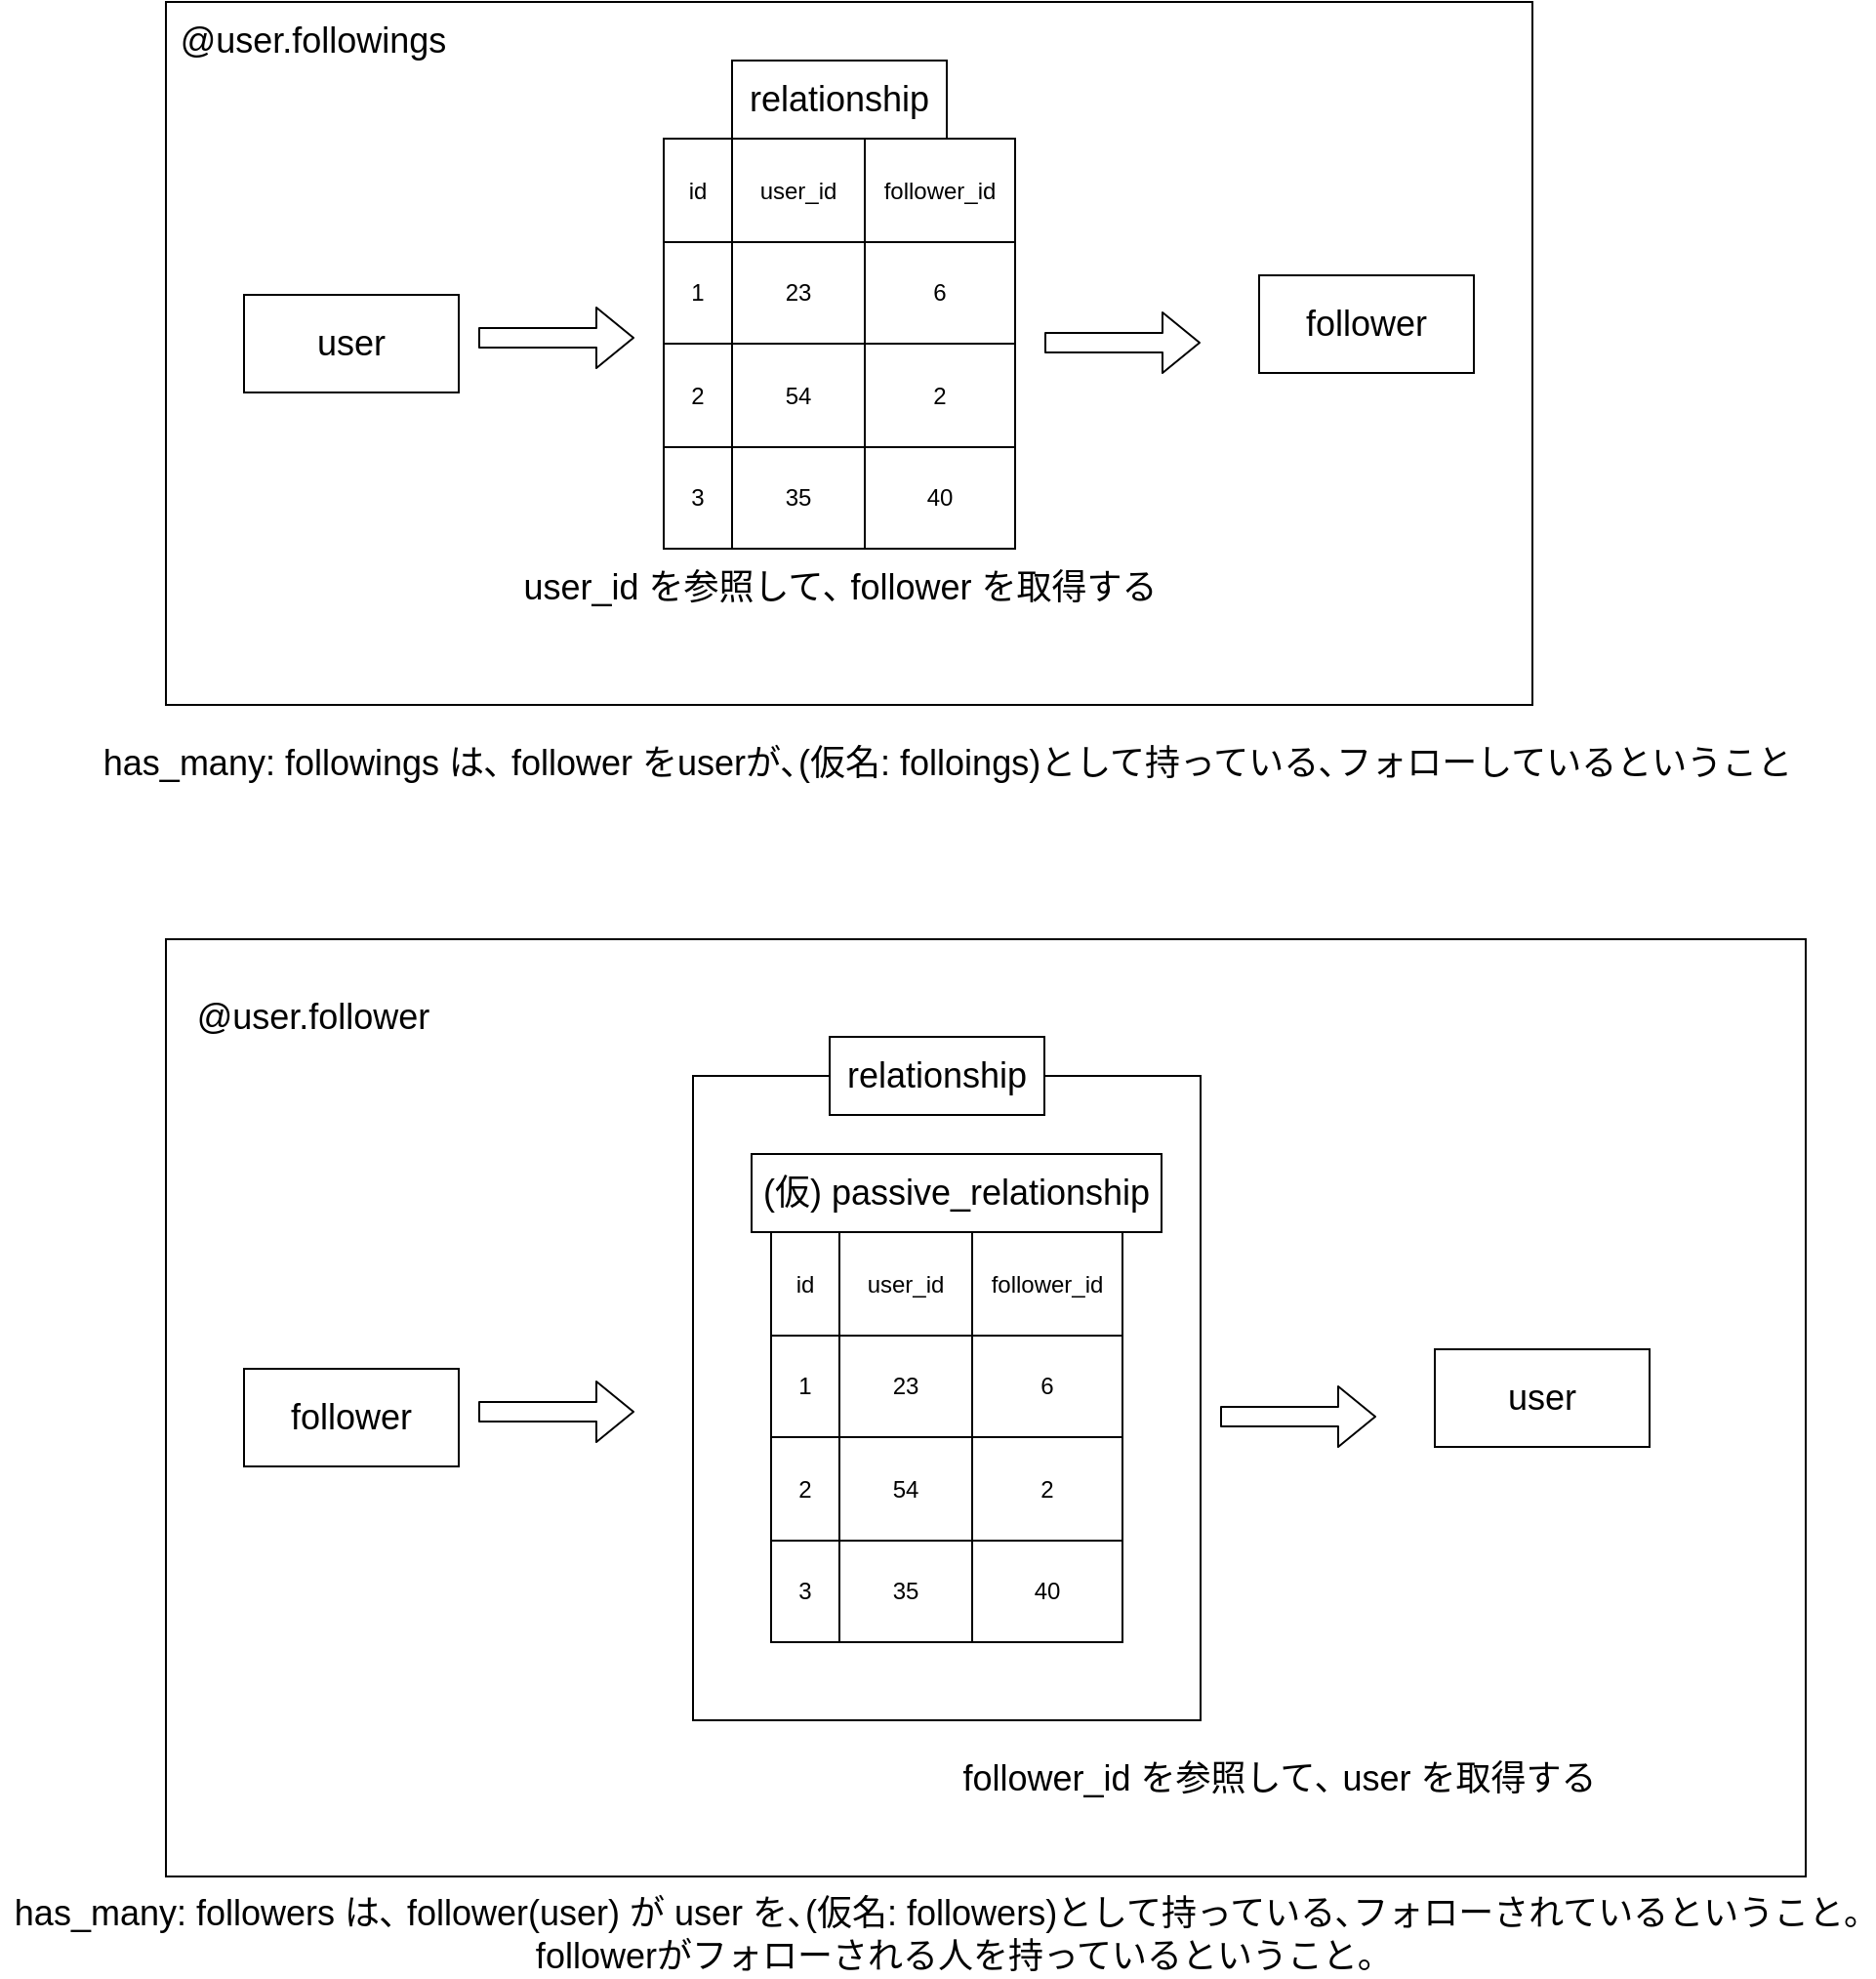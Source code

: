 <mxfile>
    <diagram id="zkdBJNX5jDolvNP3K11z" name="ページ1">
        <mxGraphModel dx="2159" dy="610" grid="1" gridSize="10" guides="1" tooltips="1" connect="1" arrows="1" fold="1" page="1" pageScale="1" pageWidth="850" pageHeight="1100" math="0" shadow="0">
            <root>
                <mxCell id="0"/>
                <mxCell id="1" parent="0"/>
                <mxCell id="32" value="" style="whiteSpace=wrap;html=1;" vertex="1" parent="1">
                    <mxGeometry x="30" y="540" width="840" height="480" as="geometry"/>
                </mxCell>
                <mxCell id="58" value="" style="whiteSpace=wrap;html=1;" vertex="1" parent="1">
                    <mxGeometry x="300" y="610" width="260" height="330" as="geometry"/>
                </mxCell>
                <mxCell id="26" value="" style="whiteSpace=wrap;html=1;" vertex="1" parent="1">
                    <mxGeometry x="30" y="60" width="700" height="360" as="geometry"/>
                </mxCell>
                <mxCell id="2" value="&lt;font style=&quot;font-size: 18px&quot;&gt;user&lt;/font&gt;" style="whiteSpace=wrap;html=1;" vertex="1" parent="1">
                    <mxGeometry x="70" y="210" width="110" height="50" as="geometry"/>
                </mxCell>
                <mxCell id="3" value="&lt;span style=&quot;font-size: 18px&quot;&gt;relationship&lt;/span&gt;" style="whiteSpace=wrap;html=1;" vertex="1" parent="1">
                    <mxGeometry x="320" y="90" width="110" height="40" as="geometry"/>
                </mxCell>
                <mxCell id="4" value="" style="shape=table;html=1;whiteSpace=wrap;startSize=0;container=1;collapsible=0;childLayout=tableLayout;" vertex="1" parent="1">
                    <mxGeometry x="285" y="130" width="180" height="210" as="geometry"/>
                </mxCell>
                <mxCell id="5" value="" style="shape=partialRectangle;html=1;whiteSpace=wrap;collapsible=0;dropTarget=0;pointerEvents=0;fillColor=none;top=0;left=0;bottom=0;right=0;points=[[0,0.5],[1,0.5]];portConstraint=eastwest;" vertex="1" parent="4">
                    <mxGeometry width="180" height="53" as="geometry"/>
                </mxCell>
                <mxCell id="6" value="id" style="shape=partialRectangle;html=1;whiteSpace=wrap;connectable=0;overflow=hidden;fillColor=none;top=0;left=0;bottom=0;right=0;" vertex="1" parent="5">
                    <mxGeometry width="35" height="53" as="geometry"/>
                </mxCell>
                <mxCell id="7" value="user_id" style="shape=partialRectangle;html=1;whiteSpace=wrap;connectable=0;overflow=hidden;fillColor=none;top=0;left=0;bottom=0;right=0;" vertex="1" parent="5">
                    <mxGeometry x="35" width="68" height="53" as="geometry"/>
                </mxCell>
                <mxCell id="8" value="follower_id" style="shape=partialRectangle;html=1;whiteSpace=wrap;connectable=0;overflow=hidden;fillColor=none;top=0;left=0;bottom=0;right=0;" vertex="1" parent="5">
                    <mxGeometry x="103" width="77" height="53" as="geometry"/>
                </mxCell>
                <mxCell id="9" value="" style="shape=partialRectangle;html=1;whiteSpace=wrap;collapsible=0;dropTarget=0;pointerEvents=0;fillColor=none;top=0;left=0;bottom=0;right=0;points=[[0,0.5],[1,0.5]];portConstraint=eastwest;" vertex="1" parent="4">
                    <mxGeometry y="53" width="180" height="52" as="geometry"/>
                </mxCell>
                <mxCell id="10" value="1" style="shape=partialRectangle;html=1;whiteSpace=wrap;connectable=0;overflow=hidden;fillColor=none;top=0;left=0;bottom=0;right=0;" vertex="1" parent="9">
                    <mxGeometry width="35" height="52" as="geometry"/>
                </mxCell>
                <mxCell id="11" value="23" style="shape=partialRectangle;html=1;whiteSpace=wrap;connectable=0;overflow=hidden;fillColor=none;top=0;left=0;bottom=0;right=0;" vertex="1" parent="9">
                    <mxGeometry x="35" width="68" height="52" as="geometry"/>
                </mxCell>
                <mxCell id="12" value="6" style="shape=partialRectangle;html=1;whiteSpace=wrap;connectable=0;overflow=hidden;fillColor=none;top=0;left=0;bottom=0;right=0;" vertex="1" parent="9">
                    <mxGeometry x="103" width="77" height="52" as="geometry"/>
                </mxCell>
                <mxCell id="13" value="" style="shape=partialRectangle;html=1;whiteSpace=wrap;collapsible=0;dropTarget=0;pointerEvents=0;fillColor=none;top=0;left=0;bottom=0;right=0;points=[[0,0.5],[1,0.5]];portConstraint=eastwest;" vertex="1" parent="4">
                    <mxGeometry y="105" width="180" height="53" as="geometry"/>
                </mxCell>
                <mxCell id="14" value="2" style="shape=partialRectangle;html=1;whiteSpace=wrap;connectable=0;overflow=hidden;fillColor=none;top=0;left=0;bottom=0;right=0;" vertex="1" parent="13">
                    <mxGeometry width="35" height="53" as="geometry"/>
                </mxCell>
                <mxCell id="15" value="54" style="shape=partialRectangle;html=1;whiteSpace=wrap;connectable=0;overflow=hidden;fillColor=none;top=0;left=0;bottom=0;right=0;" vertex="1" parent="13">
                    <mxGeometry x="35" width="68" height="53" as="geometry"/>
                </mxCell>
                <mxCell id="16" value="2" style="shape=partialRectangle;html=1;whiteSpace=wrap;connectable=0;overflow=hidden;fillColor=none;top=0;left=0;bottom=0;right=0;" vertex="1" parent="13">
                    <mxGeometry x="103" width="77" height="53" as="geometry"/>
                </mxCell>
                <mxCell id="17" value="" style="shape=partialRectangle;html=1;whiteSpace=wrap;collapsible=0;dropTarget=0;pointerEvents=0;fillColor=none;top=0;left=0;bottom=0;right=0;points=[[0,0.5],[1,0.5]];portConstraint=eastwest;" vertex="1" parent="4">
                    <mxGeometry y="158" width="180" height="52" as="geometry"/>
                </mxCell>
                <mxCell id="18" value="3" style="shape=partialRectangle;html=1;whiteSpace=wrap;connectable=0;overflow=hidden;fillColor=none;top=0;left=0;bottom=0;right=0;" vertex="1" parent="17">
                    <mxGeometry width="35" height="52" as="geometry"/>
                </mxCell>
                <mxCell id="19" value="35" style="shape=partialRectangle;html=1;whiteSpace=wrap;connectable=0;overflow=hidden;fillColor=none;top=0;left=0;bottom=0;right=0;" vertex="1" parent="17">
                    <mxGeometry x="35" width="68" height="52" as="geometry"/>
                </mxCell>
                <mxCell id="20" value="40" style="shape=partialRectangle;html=1;whiteSpace=wrap;connectable=0;overflow=hidden;fillColor=none;top=0;left=0;bottom=0;right=0;" vertex="1" parent="17">
                    <mxGeometry x="103" width="77" height="52" as="geometry"/>
                </mxCell>
                <mxCell id="22" value="&lt;font style=&quot;font-size: 18px&quot;&gt;follower&lt;/font&gt;" style="whiteSpace=wrap;html=1;" vertex="1" parent="1">
                    <mxGeometry x="590" y="200" width="110" height="50" as="geometry"/>
                </mxCell>
                <mxCell id="23" value="&lt;font style=&quot;font-size: 18px&quot;&gt;@user.followings&lt;/font&gt;" style="text;html=1;align=center;verticalAlign=middle;resizable=0;points=[];autosize=1;" vertex="1" parent="1">
                    <mxGeometry x="30" y="70" width="150" height="20" as="geometry"/>
                </mxCell>
                <mxCell id="24" value="&lt;font style=&quot;font-size: 18px&quot;&gt;user_id を参照して､ follower を取得する&lt;/font&gt;" style="text;html=1;align=center;verticalAlign=middle;resizable=0;points=[];autosize=1;" vertex="1" parent="1">
                    <mxGeometry x="205" y="350" width="340" height="20" as="geometry"/>
                </mxCell>
                <mxCell id="30" value="" style="shape=flexArrow;endArrow=classic;html=1;" edge="1" parent="1">
                    <mxGeometry width="50" height="50" relative="1" as="geometry">
                        <mxPoint x="190" y="232" as="sourcePoint"/>
                        <mxPoint x="270" y="232" as="targetPoint"/>
                    </mxGeometry>
                </mxCell>
                <mxCell id="31" value="" style="shape=flexArrow;endArrow=classic;html=1;" edge="1" parent="1">
                    <mxGeometry width="50" height="50" relative="1" as="geometry">
                        <mxPoint x="480" y="234.5" as="sourcePoint"/>
                        <mxPoint x="560" y="234.5" as="targetPoint"/>
                    </mxGeometry>
                </mxCell>
                <mxCell id="33" value="&lt;font style=&quot;font-size: 18px&quot;&gt;follower&lt;/font&gt;" style="whiteSpace=wrap;html=1;" vertex="1" parent="1">
                    <mxGeometry x="70" y="760" width="110" height="50" as="geometry"/>
                </mxCell>
                <mxCell id="34" value="&lt;span style=&quot;font-size: 18px&quot;&gt;(仮) passive_relationship&lt;/span&gt;" style="whiteSpace=wrap;html=1;" vertex="1" parent="1">
                    <mxGeometry x="330" y="650" width="210" height="40" as="geometry"/>
                </mxCell>
                <mxCell id="35" value="" style="shape=table;html=1;whiteSpace=wrap;startSize=0;container=1;collapsible=0;childLayout=tableLayout;" vertex="1" parent="1">
                    <mxGeometry x="340" y="690" width="180" height="210" as="geometry"/>
                </mxCell>
                <mxCell id="36" value="" style="shape=partialRectangle;html=1;whiteSpace=wrap;collapsible=0;dropTarget=0;pointerEvents=0;fillColor=none;top=0;left=0;bottom=0;right=0;points=[[0,0.5],[1,0.5]];portConstraint=eastwest;" vertex="1" parent="35">
                    <mxGeometry width="180" height="53" as="geometry"/>
                </mxCell>
                <mxCell id="37" value="id" style="shape=partialRectangle;html=1;whiteSpace=wrap;connectable=0;overflow=hidden;fillColor=none;top=0;left=0;bottom=0;right=0;" vertex="1" parent="36">
                    <mxGeometry width="35" height="53" as="geometry"/>
                </mxCell>
                <mxCell id="38" value="user_id" style="shape=partialRectangle;html=1;whiteSpace=wrap;connectable=0;overflow=hidden;fillColor=none;top=0;left=0;bottom=0;right=0;" vertex="1" parent="36">
                    <mxGeometry x="35" width="68" height="53" as="geometry"/>
                </mxCell>
                <mxCell id="39" value="follower_id" style="shape=partialRectangle;html=1;whiteSpace=wrap;connectable=0;overflow=hidden;fillColor=none;top=0;left=0;bottom=0;right=0;" vertex="1" parent="36">
                    <mxGeometry x="103" width="77" height="53" as="geometry"/>
                </mxCell>
                <mxCell id="40" value="" style="shape=partialRectangle;html=1;whiteSpace=wrap;collapsible=0;dropTarget=0;pointerEvents=0;fillColor=none;top=0;left=0;bottom=0;right=0;points=[[0,0.5],[1,0.5]];portConstraint=eastwest;" vertex="1" parent="35">
                    <mxGeometry y="53" width="180" height="52" as="geometry"/>
                </mxCell>
                <mxCell id="41" value="1" style="shape=partialRectangle;html=1;whiteSpace=wrap;connectable=0;overflow=hidden;fillColor=none;top=0;left=0;bottom=0;right=0;" vertex="1" parent="40">
                    <mxGeometry width="35" height="52" as="geometry"/>
                </mxCell>
                <mxCell id="42" value="23" style="shape=partialRectangle;html=1;whiteSpace=wrap;connectable=0;overflow=hidden;fillColor=none;top=0;left=0;bottom=0;right=0;" vertex="1" parent="40">
                    <mxGeometry x="35" width="68" height="52" as="geometry"/>
                </mxCell>
                <mxCell id="43" value="6" style="shape=partialRectangle;html=1;whiteSpace=wrap;connectable=0;overflow=hidden;fillColor=none;top=0;left=0;bottom=0;right=0;" vertex="1" parent="40">
                    <mxGeometry x="103" width="77" height="52" as="geometry"/>
                </mxCell>
                <mxCell id="44" value="" style="shape=partialRectangle;html=1;whiteSpace=wrap;collapsible=0;dropTarget=0;pointerEvents=0;fillColor=none;top=0;left=0;bottom=0;right=0;points=[[0,0.5],[1,0.5]];portConstraint=eastwest;" vertex="1" parent="35">
                    <mxGeometry y="105" width="180" height="53" as="geometry"/>
                </mxCell>
                <mxCell id="45" value="2" style="shape=partialRectangle;html=1;whiteSpace=wrap;connectable=0;overflow=hidden;fillColor=none;top=0;left=0;bottom=0;right=0;" vertex="1" parent="44">
                    <mxGeometry width="35" height="53" as="geometry"/>
                </mxCell>
                <mxCell id="46" value="54" style="shape=partialRectangle;html=1;whiteSpace=wrap;connectable=0;overflow=hidden;fillColor=none;top=0;left=0;bottom=0;right=0;" vertex="1" parent="44">
                    <mxGeometry x="35" width="68" height="53" as="geometry"/>
                </mxCell>
                <mxCell id="47" value="2" style="shape=partialRectangle;html=1;whiteSpace=wrap;connectable=0;overflow=hidden;fillColor=none;top=0;left=0;bottom=0;right=0;" vertex="1" parent="44">
                    <mxGeometry x="103" width="77" height="53" as="geometry"/>
                </mxCell>
                <mxCell id="48" value="" style="shape=partialRectangle;html=1;whiteSpace=wrap;collapsible=0;dropTarget=0;pointerEvents=0;fillColor=none;top=0;left=0;bottom=0;right=0;points=[[0,0.5],[1,0.5]];portConstraint=eastwest;" vertex="1" parent="35">
                    <mxGeometry y="158" width="180" height="52" as="geometry"/>
                </mxCell>
                <mxCell id="49" value="3" style="shape=partialRectangle;html=1;whiteSpace=wrap;connectable=0;overflow=hidden;fillColor=none;top=0;left=0;bottom=0;right=0;" vertex="1" parent="48">
                    <mxGeometry width="35" height="52" as="geometry"/>
                </mxCell>
                <mxCell id="50" value="35" style="shape=partialRectangle;html=1;whiteSpace=wrap;connectable=0;overflow=hidden;fillColor=none;top=0;left=0;bottom=0;right=0;" vertex="1" parent="48">
                    <mxGeometry x="35" width="68" height="52" as="geometry"/>
                </mxCell>
                <mxCell id="51" value="40" style="shape=partialRectangle;html=1;whiteSpace=wrap;connectable=0;overflow=hidden;fillColor=none;top=0;left=0;bottom=0;right=0;" vertex="1" parent="48">
                    <mxGeometry x="103" width="77" height="52" as="geometry"/>
                </mxCell>
                <mxCell id="52" value="&lt;font style=&quot;font-size: 18px&quot;&gt;user&lt;/font&gt;" style="whiteSpace=wrap;html=1;" vertex="1" parent="1">
                    <mxGeometry x="680" y="750" width="110" height="50" as="geometry"/>
                </mxCell>
                <mxCell id="53" value="&lt;font style=&quot;font-size: 18px&quot;&gt;@user.follower&lt;/font&gt;" style="text;html=1;align=center;verticalAlign=middle;resizable=0;points=[];autosize=1;" vertex="1" parent="1">
                    <mxGeometry x="40" y="570" width="130" height="20" as="geometry"/>
                </mxCell>
                <mxCell id="54" value="&lt;font style=&quot;font-size: 18px&quot;&gt;follower_id を参照して､ user を取得する&lt;/font&gt;" style="text;html=1;align=center;verticalAlign=middle;resizable=0;points=[];autosize=1;" vertex="1" parent="1">
                    <mxGeometry x="430" y="960" width="340" height="20" as="geometry"/>
                </mxCell>
                <mxCell id="55" value="" style="shape=flexArrow;endArrow=classic;html=1;" edge="1" parent="1">
                    <mxGeometry width="50" height="50" relative="1" as="geometry">
                        <mxPoint x="190" y="782" as="sourcePoint"/>
                        <mxPoint x="270" y="782" as="targetPoint"/>
                    </mxGeometry>
                </mxCell>
                <mxCell id="56" value="" style="shape=flexArrow;endArrow=classic;html=1;" edge="1" parent="1">
                    <mxGeometry width="50" height="50" relative="1" as="geometry">
                        <mxPoint x="570" y="784.5" as="sourcePoint"/>
                        <mxPoint x="650" y="784.5" as="targetPoint"/>
                    </mxGeometry>
                </mxCell>
                <mxCell id="57" value="&lt;span style=&quot;font-size: 18px&quot;&gt;relationship&lt;/span&gt;" style="whiteSpace=wrap;html=1;" vertex="1" parent="1">
                    <mxGeometry x="370" y="590" width="110" height="40" as="geometry"/>
                </mxCell>
                <mxCell id="59" value="&lt;font style=&quot;font-size: 18px&quot;&gt;has_many: followings は､ follower をuserが､(仮名: folloings)として持っている､フォローしているということ&lt;/font&gt;" style="text;html=1;align=center;verticalAlign=middle;resizable=0;points=[];autosize=1;" vertex="1" parent="1">
                    <mxGeometry x="-10" y="440" width="880" height="20" as="geometry"/>
                </mxCell>
                <mxCell id="60" value="&lt;font style=&quot;font-size: 18px&quot;&gt;has_many: followers は､ follower(user) が user を､(仮名: followers)として持っている､フォローされているということ｡&lt;br&gt;　followerがフォローされる人を持っているということ｡&lt;/font&gt;" style="text;html=1;align=center;verticalAlign=middle;resizable=0;points=[];autosize=1;" vertex="1" parent="1">
                    <mxGeometry x="-55" y="1030" width="960" height="40" as="geometry"/>
                </mxCell>
            </root>
        </mxGraphModel>
    </diagram>
</mxfile>